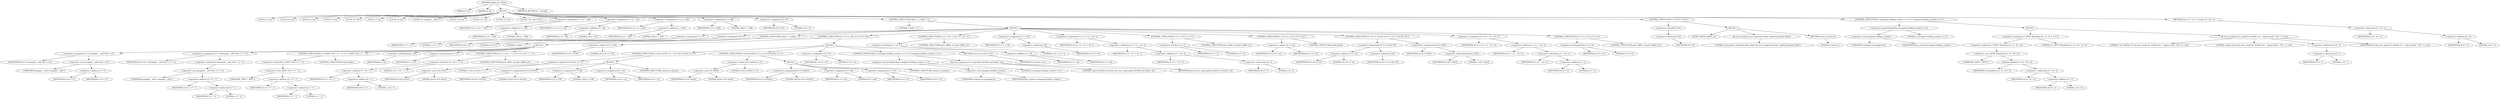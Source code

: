 digraph udhcp_get_option {  
"1000113" [label = "(METHOD,udhcp_get_option)" ]
"1000114" [label = "(PARAM,int a1)" ]
"1000115" [label = "(PARAM,int a2)" ]
"1000116" [label = "(BLOCK,,)" ]
"1000117" [label = "(LOCAL,v2: int)" ]
"1000118" [label = "(LOCAL,v3: int)" ]
"1000119" [label = "(LOCAL,v4: int)" ]
"1000120" [label = "(LOCAL,v5: int)" ]
"1000121" [label = "(LOCAL,v6: int)" ]
"1000122" [label = "(LOCAL,v7: int)" ]
"1000123" [label = "(LOCAL,v8: int)" ]
"1000124" [label = "(LOCAL,v9: unsigned __int8 *)" ]
"1000125" [label = "(LOCAL,v10: int)" ]
"1000126" [label = "(LOCAL,v11: int)" ]
"1000127" [label = "(LOCAL,v12: int)" ]
"1000128" [label = "(LOCAL,v14: char [ 516 ])" ]
"1000129" [label = "(<operator>.assignment,v2 = a1 + 108)" ]
"1000130" [label = "(IDENTIFIER,v2,v2 = a1 + 108)" ]
"1000131" [label = "(<operator>.addition,a1 + 108)" ]
"1000132" [label = "(IDENTIFIER,a1,a1 + 108)" ]
"1000133" [label = "(LITERAL,108,a1 + 108)" ]
"1000134" [label = "(<operator>.assignment,v3 = a1 + 44)" ]
"1000135" [label = "(IDENTIFIER,v3,v3 = a1 + 44)" ]
"1000136" [label = "(<operator>.addition,a1 + 44)" ]
"1000137" [label = "(IDENTIFIER,a1,a1 + 44)" ]
"1000138" [label = "(LITERAL,44,a1 + 44)" ]
"1000139" [label = "(<operator>.assignment,v4 = a1 + 240)" ]
"1000140" [label = "(IDENTIFIER,v4,v4 = a1 + 240)" ]
"1000141" [label = "(<operator>.addition,a1 + 240)" ]
"1000142" [label = "(IDENTIFIER,a1,a1 + 240)" ]
"1000143" [label = "(LITERAL,240,a1 + 240)" ]
"1000144" [label = "(<operator>.assignment,v5 = 388)" ]
"1000145" [label = "(IDENTIFIER,v5,v5 = 388)" ]
"1000146" [label = "(LITERAL,388,v5 = 388)" ]
"1000147" [label = "(<operator>.assignment,v6 = 0)" ]
"1000148" [label = "(IDENTIFIER,v6,v6 = 0)" ]
"1000149" [label = "(LITERAL,0,v6 = 0)" ]
"1000150" [label = "(CONTROL_STRUCTURE,while ( 1 ),while ( 1 ))" ]
"1000151" [label = "(LITERAL,1,while ( 1 ))" ]
"1000152" [label = "(BLOCK,,)" ]
"1000153" [label = "(<operator>.assignment,v7 = 1)" ]
"1000154" [label = "(IDENTIFIER,v7,v7 = 1)" ]
"1000155" [label = "(LITERAL,1,v7 = 1)" ]
"1000156" [label = "(<operator>.assignment,v8 = 0)" ]
"1000157" [label = "(IDENTIFIER,v8,v8 = 0)" ]
"1000158" [label = "(LITERAL,0,v8 = 0)" ]
"1000159" [label = "(CONTROL_STRUCTURE,while ( 1 ),while ( 1 ))" ]
"1000160" [label = "(LITERAL,1,while ( 1 ))" ]
"1000161" [label = "(BLOCK,,)" ]
"1000162" [label = "(<operator>.assignment,v9 = (unsigned __int8 *)(v4 + v7))" ]
"1000163" [label = "(IDENTIFIER,v9,v9 = (unsigned __int8 *)(v4 + v7))" ]
"1000164" [label = "(<operator>.cast,(unsigned __int8 *)(v4 + v7))" ]
"1000165" [label = "(UNKNOWN,unsigned __int8 *,unsigned __int8 *)" ]
"1000166" [label = "(<operator>.addition,v4 + v7)" ]
"1000167" [label = "(IDENTIFIER,v4,v4 + v7)" ]
"1000168" [label = "(IDENTIFIER,v7,v4 + v7)" ]
"1000169" [label = "(<operator>.assignment,v10 = *(unsigned __int8 *)(v4 + v7 - 1))" ]
"1000170" [label = "(IDENTIFIER,v10,v10 = *(unsigned __int8 *)(v4 + v7 - 1))" ]
"1000171" [label = "(<operator>.indirection,*(unsigned __int8 *)(v4 + v7 - 1))" ]
"1000172" [label = "(<operator>.cast,(unsigned __int8 *)(v4 + v7 - 1))" ]
"1000173" [label = "(UNKNOWN,unsigned __int8 *,unsigned __int8 *)" ]
"1000174" [label = "(<operator>.addition,v4 + v7 - 1)" ]
"1000175" [label = "(IDENTIFIER,v4,v4 + v7 - 1)" ]
"1000176" [label = "(<operator>.subtraction,v7 - 1)" ]
"1000177" [label = "(IDENTIFIER,v7,v7 - 1)" ]
"1000178" [label = "(LITERAL,1,v7 - 1)" ]
"1000179" [label = "(CONTROL_STRUCTURE,if ( *(_BYTE *)(v4 + v7 - 1) ),if ( *(_BYTE *)(v4 + v7 - 1) ))" ]
"1000180" [label = "(<operator>.indirection,*(_BYTE *)(v4 + v7 - 1))" ]
"1000181" [label = "(<operator>.cast,(_BYTE *)(v4 + v7 - 1))" ]
"1000182" [label = "(UNKNOWN,_BYTE *,_BYTE *)" ]
"1000183" [label = "(<operator>.addition,v4 + v7 - 1)" ]
"1000184" [label = "(IDENTIFIER,v4,v4 + v7 - 1)" ]
"1000185" [label = "(<operator>.subtraction,v7 - 1)" ]
"1000186" [label = "(IDENTIFIER,v7,v7 - 1)" ]
"1000187" [label = "(LITERAL,1,v7 - 1)" ]
"1000188" [label = "(CONTROL_STRUCTURE,break;,break;)" ]
"1000189" [label = "(<operator>.preDecrement,--v8)" ]
"1000190" [label = "(IDENTIFIER,v8,--v8)" ]
"1000191" [label = "(<operator>.preIncrement,++v7)" ]
"1000192" [label = "(IDENTIFIER,v7,++v7)" ]
"1000193" [label = "(CONTROL_STRUCTURE,if ( v5 + v8 + 1 < 2 ),if ( v5 + v8 + 1 < 2 ))" ]
"1000194" [label = "(<operator>.lessThan,v5 + v8 + 1 < 2)" ]
"1000195" [label = "(<operator>.addition,v5 + v8 + 1)" ]
"1000196" [label = "(IDENTIFIER,v5,v5 + v8 + 1)" ]
"1000197" [label = "(<operator>.addition,v8 + 1)" ]
"1000198" [label = "(IDENTIFIER,v8,v8 + 1)" ]
"1000199" [label = "(LITERAL,1,v8 + 1)" ]
"1000200" [label = "(LITERAL,2,v5 + v8 + 1 < 2)" ]
"1000201" [label = "(CONTROL_STRUCTURE,goto LABEL_23;,goto LABEL_23;)" ]
"1000202" [label = "(CONTROL_STRUCTURE,if ( v10 == 255 ),if ( v10 == 255 ))" ]
"1000203" [label = "(<operator>.equals,v10 == 255)" ]
"1000204" [label = "(IDENTIFIER,v10,v10 == 255)" ]
"1000205" [label = "(LITERAL,255,v10 == 255)" ]
"1000206" [label = "(BLOCK,,)" ]
"1000207" [label = "(CONTROL_STRUCTURE,if ( (v6 & 0x101) == 1 ),if ( (v6 & 0x101) == 1 ))" ]
"1000208" [label = "(<operator>.equals,(v6 & 0x101) == 1)" ]
"1000209" [label = "(<operator>.and,v6 & 0x101)" ]
"1000210" [label = "(IDENTIFIER,v6,v6 & 0x101)" ]
"1000211" [label = "(LITERAL,0x101,v6 & 0x101)" ]
"1000212" [label = "(LITERAL,1,(v6 & 0x101) == 1)" ]
"1000213" [label = "(BLOCK,,)" ]
"1000214" [label = "(<operators>.assignmentOr,v6 |= 0x101u)" ]
"1000215" [label = "(IDENTIFIER,v6,v6 |= 0x101u)" ]
"1000216" [label = "(LITERAL,0x101u,v6 |= 0x101u)" ]
"1000217" [label = "(<operator>.assignment,v5 = 128)" ]
"1000218" [label = "(IDENTIFIER,v5,v5 = 128)" ]
"1000219" [label = "(LITERAL,128,v5 = 128)" ]
"1000220" [label = "(<operator>.assignment,v4 = v2)" ]
"1000221" [label = "(IDENTIFIER,v4,v4 = v2)" ]
"1000222" [label = "(IDENTIFIER,v2,v4 = v2)" ]
"1000223" [label = "(CONTROL_STRUCTURE,continue;,continue;)" ]
"1000224" [label = "(CONTROL_STRUCTURE,if ( (v6 & 0x202) == 2 ),if ( (v6 & 0x202) == 2 ))" ]
"1000225" [label = "(<operator>.equals,(v6 & 0x202) == 2)" ]
"1000226" [label = "(<operator>.and,v6 & 0x202)" ]
"1000227" [label = "(IDENTIFIER,v6,v6 & 0x202)" ]
"1000228" [label = "(LITERAL,0x202,v6 & 0x202)" ]
"1000229" [label = "(LITERAL,2,(v6 & 0x202) == 2)" ]
"1000230" [label = "(BLOCK,,)" ]
"1000231" [label = "(<operators>.assignmentOr,v6 |= 0x202u)" ]
"1000232" [label = "(IDENTIFIER,v6,v6 |= 0x202u)" ]
"1000233" [label = "(LITERAL,0x202u,v6 |= 0x202u)" ]
"1000234" [label = "(<operator>.assignment,v5 = 64)" ]
"1000235" [label = "(IDENTIFIER,v5,v5 = 64)" ]
"1000236" [label = "(LITERAL,64,v5 = 64)" ]
"1000237" [label = "(<operator>.assignment,v4 = v3)" ]
"1000238" [label = "(IDENTIFIER,v4,v4 = v3)" ]
"1000239" [label = "(IDENTIFIER,v3,v4 = v3)" ]
"1000240" [label = "(CONTROL_STRUCTURE,continue;,continue;)" ]
"1000241" [label = "(<operator>.assignment,v12 = 0)" ]
"1000242" [label = "(IDENTIFIER,v12,v12 = 0)" ]
"1000243" [label = "(LITERAL,0,v12 = 0)" ]
"1000244" [label = "(CONTROL_STRUCTURE,if ( (unsigned int)dhcp_verbose >= 3 ),if ( (unsigned int)dhcp_verbose >= 3 ))" ]
"1000245" [label = "(<operator>.greaterEqualsThan,(unsigned int)dhcp_verbose >= 3)" ]
"1000246" [label = "(<operator>.cast,(unsigned int)dhcp_verbose)" ]
"1000247" [label = "(UNKNOWN,unsigned int,unsigned int)" ]
"1000248" [label = "(IDENTIFIER,dhcp_verbose,(unsigned int)dhcp_verbose)" ]
"1000249" [label = "(LITERAL,3,(unsigned int)dhcp_verbose >= 3)" ]
"1000250" [label = "(bb_error_msg,bb_error_msg(\"option 0x%02x not found\", a2))" ]
"1000251" [label = "(LITERAL,\"option 0x%02x not found\",bb_error_msg(\"option 0x%02x not found\", a2))" ]
"1000252" [label = "(IDENTIFIER,a2,bb_error_msg(\"option 0x%02x not found\", a2))" ]
"1000253" [label = "(RETURN,return v12;,return v12;)" ]
"1000254" [label = "(IDENTIFIER,v12,return v12;)" ]
"1000255" [label = "(CONTROL_STRUCTURE,if ( v5 + v8 < 2 ),if ( v5 + v8 < 2 ))" ]
"1000256" [label = "(<operator>.lessThan,v5 + v8 < 2)" ]
"1000257" [label = "(<operator>.addition,v5 + v8)" ]
"1000258" [label = "(IDENTIFIER,v5,v5 + v8)" ]
"1000259" [label = "(IDENTIFIER,v8,v5 + v8)" ]
"1000260" [label = "(LITERAL,2,v5 + v8 < 2)" ]
"1000261" [label = "(CONTROL_STRUCTURE,goto LABEL_23;,goto LABEL_23;)" ]
"1000262" [label = "(<operator>.assignment,v11 = *v9)" ]
"1000263" [label = "(IDENTIFIER,v11,v11 = *v9)" ]
"1000264" [label = "(<operator>.indirection,*v9)" ]
"1000265" [label = "(IDENTIFIER,v9,v11 = *v9)" ]
"1000266" [label = "(<operator>.assignment,v5 = v5 - v11 + v8 - 2)" ]
"1000267" [label = "(IDENTIFIER,v5,v5 = v5 - v11 + v8 - 2)" ]
"1000268" [label = "(<operator>.subtraction,v5 - v11 + v8 - 2)" ]
"1000269" [label = "(IDENTIFIER,v5,v5 - v11 + v8 - 2)" ]
"1000270" [label = "(<operator>.addition,v11 + v8 - 2)" ]
"1000271" [label = "(IDENTIFIER,v11,v11 + v8 - 2)" ]
"1000272" [label = "(<operator>.subtraction,v8 - 2)" ]
"1000273" [label = "(IDENTIFIER,v8,v8 - 2)" ]
"1000274" [label = "(LITERAL,2,v8 - 2)" ]
"1000275" [label = "(CONTROL_STRUCTURE,if ( v5 < 0 ),if ( v5 < 0 ))" ]
"1000276" [label = "(<operator>.lessThan,v5 < 0)" ]
"1000277" [label = "(IDENTIFIER,v5,v5 < 0)" ]
"1000278" [label = "(LITERAL,0,v5 < 0)" ]
"1000279" [label = "(CONTROL_STRUCTURE,goto LABEL_23;,goto LABEL_23;)" ]
"1000280" [label = "(CONTROL_STRUCTURE,if ( v10 == a2 ),if ( v10 == a2 ))" ]
"1000281" [label = "(<operator>.equals,v10 == a2)" ]
"1000282" [label = "(IDENTIFIER,v10,v10 == a2)" ]
"1000283" [label = "(IDENTIFIER,a2,v10 == a2)" ]
"1000284" [label = "(CONTROL_STRUCTURE,break;,break;)" ]
"1000285" [label = "(CONTROL_STRUCTURE,if ( v10 == 52 && *v9 ),if ( v10 == 52 && *v9 ))" ]
"1000286" [label = "(<operator>.logicalAnd,v10 == 52 && *v9)" ]
"1000287" [label = "(<operator>.equals,v10 == 52)" ]
"1000288" [label = "(IDENTIFIER,v10,v10 == 52)" ]
"1000289" [label = "(LITERAL,52,v10 == 52)" ]
"1000290" [label = "(<operator>.indirection,*v9)" ]
"1000291" [label = "(IDENTIFIER,v9,v10 == 52 && *v9)" ]
"1000292" [label = "(<operators>.assignmentOr,v6 |= v9[1])" ]
"1000293" [label = "(IDENTIFIER,v6,v6 |= v9[1])" ]
"1000294" [label = "(<operator>.indirectIndexAccess,v9[1])" ]
"1000295" [label = "(IDENTIFIER,v9,v6 |= v9[1])" ]
"1000296" [label = "(LITERAL,1,v6 |= v9[1])" ]
"1000297" [label = "(<operator>.assignment,v4 = v4 + v11 - v8 + 2)" ]
"1000298" [label = "(IDENTIFIER,v4,v4 = v4 + v11 - v8 + 2)" ]
"1000299" [label = "(<operator>.addition,v4 + v11 - v8 + 2)" ]
"1000300" [label = "(IDENTIFIER,v4,v4 + v11 - v8 + 2)" ]
"1000301" [label = "(<operator>.subtraction,v11 - v8 + 2)" ]
"1000302" [label = "(IDENTIFIER,v11,v11 - v8 + 2)" ]
"1000303" [label = "(<operator>.addition,v8 + 2)" ]
"1000304" [label = "(IDENTIFIER,v8,v8 + 2)" ]
"1000305" [label = "(LITERAL,2,v8 + 2)" ]
"1000306" [label = "(CONTROL_STRUCTURE,if ( v5 <= 0 ),if ( v5 <= 0 ))" ]
"1000307" [label = "(<operator>.lessEqualsThan,v5 <= 0)" ]
"1000308" [label = "(IDENTIFIER,v5,v5 <= 0)" ]
"1000309" [label = "(LITERAL,0,v5 <= 0)" ]
"1000310" [label = "(CONTROL_STRUCTURE,goto LABEL_23;,goto LABEL_23;)" ]
"1000311" [label = "(CONTROL_STRUCTURE,if ( !*v9 ),if ( !*v9 ))" ]
"1000312" [label = "(<operator>.logicalNot,!*v9)" ]
"1000313" [label = "(<operator>.indirection,*v9)" ]
"1000314" [label = "(IDENTIFIER,v9,!*v9)" ]
"1000315" [label = "(BLOCK,,)" ]
"1000316" [label = "(JUMP_TARGET,LABEL_23)" ]
"1000317" [label = "(bb_error_msg,bb_error_msg(\"bad packet, malformed option field\"))" ]
"1000318" [label = "(LITERAL,\"bad packet, malformed option field\",bb_error_msg(\"bad packet, malformed option field\"))" ]
"1000319" [label = "(RETURN,return 0;,return 0;)" ]
"1000320" [label = "(LITERAL,0,return 0;)" ]
"1000321" [label = "(CONTROL_STRUCTURE,if ( (unsigned int)dhcp_verbose >= 2 ),if ( (unsigned int)dhcp_verbose >= 2 ))" ]
"1000322" [label = "(<operator>.greaterEqualsThan,(unsigned int)dhcp_verbose >= 2)" ]
"1000323" [label = "(<operator>.cast,(unsigned int)dhcp_verbose)" ]
"1000324" [label = "(UNKNOWN,unsigned int,unsigned int)" ]
"1000325" [label = "(IDENTIFIER,dhcp_verbose,(unsigned int)dhcp_verbose)" ]
"1000326" [label = "(LITERAL,2,(unsigned int)dhcp_verbose >= 2)" ]
"1000327" [label = "(BLOCK,,)" ]
"1000328" [label = "(<operator>.assignment,*(_BYTE *)bin2hex(v14, v4 - v8 + 2) = 0)" ]
"1000329" [label = "(<operator>.indirection,*(_BYTE *)bin2hex(v14, v4 - v8 + 2))" ]
"1000330" [label = "(<operator>.cast,(_BYTE *)bin2hex(v14, v4 - v8 + 2))" ]
"1000331" [label = "(UNKNOWN,_BYTE *,_BYTE *)" ]
"1000332" [label = "(bin2hex,bin2hex(v14, v4 - v8 + 2))" ]
"1000333" [label = "(IDENTIFIER,v14,bin2hex(v14, v4 - v8 + 2))" ]
"1000334" [label = "(<operator>.subtraction,v4 - v8 + 2)" ]
"1000335" [label = "(IDENTIFIER,v4,v4 - v8 + 2)" ]
"1000336" [label = "(<operator>.addition,v8 + 2)" ]
"1000337" [label = "(IDENTIFIER,v8,v8 + 2)" ]
"1000338" [label = "(LITERAL,2,v8 + 2)" ]
"1000339" [label = "(LITERAL,0,*(_BYTE *)bin2hex(v14, v4 - v8 + 2) = 0)" ]
"1000340" [label = "(bb_error_msg,bb_error_msg(\"%s: 0x%02x %s\", \"option found\", *(v9 - 1), v14))" ]
"1000341" [label = "(LITERAL,\"%s: 0x%02x %s\",bb_error_msg(\"%s: 0x%02x %s\", \"option found\", *(v9 - 1), v14))" ]
"1000342" [label = "(LITERAL,\"option found\",bb_error_msg(\"%s: 0x%02x %s\", \"option found\", *(v9 - 1), v14))" ]
"1000343" [label = "(<operator>.indirection,*(v9 - 1))" ]
"1000344" [label = "(<operator>.subtraction,v9 - 1)" ]
"1000345" [label = "(IDENTIFIER,v9,v9 - 1)" ]
"1000346" [label = "(LITERAL,1,v9 - 1)" ]
"1000347" [label = "(IDENTIFIER,v14,bb_error_msg(\"%s: 0x%02x %s\", \"option found\", *(v9 - 1), v14))" ]
"1000348" [label = "(RETURN,return v4 - v8 + 2;,return v4 - v8 + 2;)" ]
"1000349" [label = "(<operator>.subtraction,v4 - v8 + 2)" ]
"1000350" [label = "(IDENTIFIER,v4,v4 - v8 + 2)" ]
"1000351" [label = "(<operator>.addition,v8 + 2)" ]
"1000352" [label = "(IDENTIFIER,v8,v8 + 2)" ]
"1000353" [label = "(LITERAL,2,v8 + 2)" ]
"1000354" [label = "(METHOD_RETURN,int __fastcall)" ]
  "1000113" -> "1000114" 
  "1000113" -> "1000115" 
  "1000113" -> "1000116" 
  "1000113" -> "1000354" 
  "1000116" -> "1000117" 
  "1000116" -> "1000118" 
  "1000116" -> "1000119" 
  "1000116" -> "1000120" 
  "1000116" -> "1000121" 
  "1000116" -> "1000122" 
  "1000116" -> "1000123" 
  "1000116" -> "1000124" 
  "1000116" -> "1000125" 
  "1000116" -> "1000126" 
  "1000116" -> "1000127" 
  "1000116" -> "1000128" 
  "1000116" -> "1000129" 
  "1000116" -> "1000134" 
  "1000116" -> "1000139" 
  "1000116" -> "1000144" 
  "1000116" -> "1000147" 
  "1000116" -> "1000150" 
  "1000116" -> "1000311" 
  "1000116" -> "1000321" 
  "1000116" -> "1000348" 
  "1000129" -> "1000130" 
  "1000129" -> "1000131" 
  "1000131" -> "1000132" 
  "1000131" -> "1000133" 
  "1000134" -> "1000135" 
  "1000134" -> "1000136" 
  "1000136" -> "1000137" 
  "1000136" -> "1000138" 
  "1000139" -> "1000140" 
  "1000139" -> "1000141" 
  "1000141" -> "1000142" 
  "1000141" -> "1000143" 
  "1000144" -> "1000145" 
  "1000144" -> "1000146" 
  "1000147" -> "1000148" 
  "1000147" -> "1000149" 
  "1000150" -> "1000151" 
  "1000150" -> "1000152" 
  "1000152" -> "1000153" 
  "1000152" -> "1000156" 
  "1000152" -> "1000159" 
  "1000152" -> "1000202" 
  "1000152" -> "1000255" 
  "1000152" -> "1000262" 
  "1000152" -> "1000266" 
  "1000152" -> "1000275" 
  "1000152" -> "1000280" 
  "1000152" -> "1000285" 
  "1000152" -> "1000297" 
  "1000152" -> "1000306" 
  "1000153" -> "1000154" 
  "1000153" -> "1000155" 
  "1000156" -> "1000157" 
  "1000156" -> "1000158" 
  "1000159" -> "1000160" 
  "1000159" -> "1000161" 
  "1000161" -> "1000162" 
  "1000161" -> "1000169" 
  "1000161" -> "1000179" 
  "1000161" -> "1000189" 
  "1000161" -> "1000191" 
  "1000161" -> "1000193" 
  "1000162" -> "1000163" 
  "1000162" -> "1000164" 
  "1000164" -> "1000165" 
  "1000164" -> "1000166" 
  "1000166" -> "1000167" 
  "1000166" -> "1000168" 
  "1000169" -> "1000170" 
  "1000169" -> "1000171" 
  "1000171" -> "1000172" 
  "1000172" -> "1000173" 
  "1000172" -> "1000174" 
  "1000174" -> "1000175" 
  "1000174" -> "1000176" 
  "1000176" -> "1000177" 
  "1000176" -> "1000178" 
  "1000179" -> "1000180" 
  "1000179" -> "1000188" 
  "1000180" -> "1000181" 
  "1000181" -> "1000182" 
  "1000181" -> "1000183" 
  "1000183" -> "1000184" 
  "1000183" -> "1000185" 
  "1000185" -> "1000186" 
  "1000185" -> "1000187" 
  "1000189" -> "1000190" 
  "1000191" -> "1000192" 
  "1000193" -> "1000194" 
  "1000193" -> "1000201" 
  "1000194" -> "1000195" 
  "1000194" -> "1000200" 
  "1000195" -> "1000196" 
  "1000195" -> "1000197" 
  "1000197" -> "1000198" 
  "1000197" -> "1000199" 
  "1000202" -> "1000203" 
  "1000202" -> "1000206" 
  "1000203" -> "1000204" 
  "1000203" -> "1000205" 
  "1000206" -> "1000207" 
  "1000206" -> "1000224" 
  "1000206" -> "1000241" 
  "1000206" -> "1000244" 
  "1000206" -> "1000253" 
  "1000207" -> "1000208" 
  "1000207" -> "1000213" 
  "1000208" -> "1000209" 
  "1000208" -> "1000212" 
  "1000209" -> "1000210" 
  "1000209" -> "1000211" 
  "1000213" -> "1000214" 
  "1000213" -> "1000217" 
  "1000213" -> "1000220" 
  "1000213" -> "1000223" 
  "1000214" -> "1000215" 
  "1000214" -> "1000216" 
  "1000217" -> "1000218" 
  "1000217" -> "1000219" 
  "1000220" -> "1000221" 
  "1000220" -> "1000222" 
  "1000224" -> "1000225" 
  "1000224" -> "1000230" 
  "1000225" -> "1000226" 
  "1000225" -> "1000229" 
  "1000226" -> "1000227" 
  "1000226" -> "1000228" 
  "1000230" -> "1000231" 
  "1000230" -> "1000234" 
  "1000230" -> "1000237" 
  "1000230" -> "1000240" 
  "1000231" -> "1000232" 
  "1000231" -> "1000233" 
  "1000234" -> "1000235" 
  "1000234" -> "1000236" 
  "1000237" -> "1000238" 
  "1000237" -> "1000239" 
  "1000241" -> "1000242" 
  "1000241" -> "1000243" 
  "1000244" -> "1000245" 
  "1000244" -> "1000250" 
  "1000245" -> "1000246" 
  "1000245" -> "1000249" 
  "1000246" -> "1000247" 
  "1000246" -> "1000248" 
  "1000250" -> "1000251" 
  "1000250" -> "1000252" 
  "1000253" -> "1000254" 
  "1000255" -> "1000256" 
  "1000255" -> "1000261" 
  "1000256" -> "1000257" 
  "1000256" -> "1000260" 
  "1000257" -> "1000258" 
  "1000257" -> "1000259" 
  "1000262" -> "1000263" 
  "1000262" -> "1000264" 
  "1000264" -> "1000265" 
  "1000266" -> "1000267" 
  "1000266" -> "1000268" 
  "1000268" -> "1000269" 
  "1000268" -> "1000270" 
  "1000270" -> "1000271" 
  "1000270" -> "1000272" 
  "1000272" -> "1000273" 
  "1000272" -> "1000274" 
  "1000275" -> "1000276" 
  "1000275" -> "1000279" 
  "1000276" -> "1000277" 
  "1000276" -> "1000278" 
  "1000280" -> "1000281" 
  "1000280" -> "1000284" 
  "1000281" -> "1000282" 
  "1000281" -> "1000283" 
  "1000285" -> "1000286" 
  "1000285" -> "1000292" 
  "1000286" -> "1000287" 
  "1000286" -> "1000290" 
  "1000287" -> "1000288" 
  "1000287" -> "1000289" 
  "1000290" -> "1000291" 
  "1000292" -> "1000293" 
  "1000292" -> "1000294" 
  "1000294" -> "1000295" 
  "1000294" -> "1000296" 
  "1000297" -> "1000298" 
  "1000297" -> "1000299" 
  "1000299" -> "1000300" 
  "1000299" -> "1000301" 
  "1000301" -> "1000302" 
  "1000301" -> "1000303" 
  "1000303" -> "1000304" 
  "1000303" -> "1000305" 
  "1000306" -> "1000307" 
  "1000306" -> "1000310" 
  "1000307" -> "1000308" 
  "1000307" -> "1000309" 
  "1000311" -> "1000312" 
  "1000311" -> "1000315" 
  "1000312" -> "1000313" 
  "1000313" -> "1000314" 
  "1000315" -> "1000316" 
  "1000315" -> "1000317" 
  "1000315" -> "1000319" 
  "1000317" -> "1000318" 
  "1000319" -> "1000320" 
  "1000321" -> "1000322" 
  "1000321" -> "1000327" 
  "1000322" -> "1000323" 
  "1000322" -> "1000326" 
  "1000323" -> "1000324" 
  "1000323" -> "1000325" 
  "1000327" -> "1000328" 
  "1000327" -> "1000340" 
  "1000328" -> "1000329" 
  "1000328" -> "1000339" 
  "1000329" -> "1000330" 
  "1000330" -> "1000331" 
  "1000330" -> "1000332" 
  "1000332" -> "1000333" 
  "1000332" -> "1000334" 
  "1000334" -> "1000335" 
  "1000334" -> "1000336" 
  "1000336" -> "1000337" 
  "1000336" -> "1000338" 
  "1000340" -> "1000341" 
  "1000340" -> "1000342" 
  "1000340" -> "1000343" 
  "1000340" -> "1000347" 
  "1000343" -> "1000344" 
  "1000344" -> "1000345" 
  "1000344" -> "1000346" 
  "1000348" -> "1000349" 
  "1000349" -> "1000350" 
  "1000349" -> "1000351" 
  "1000351" -> "1000352" 
  "1000351" -> "1000353" 
}
